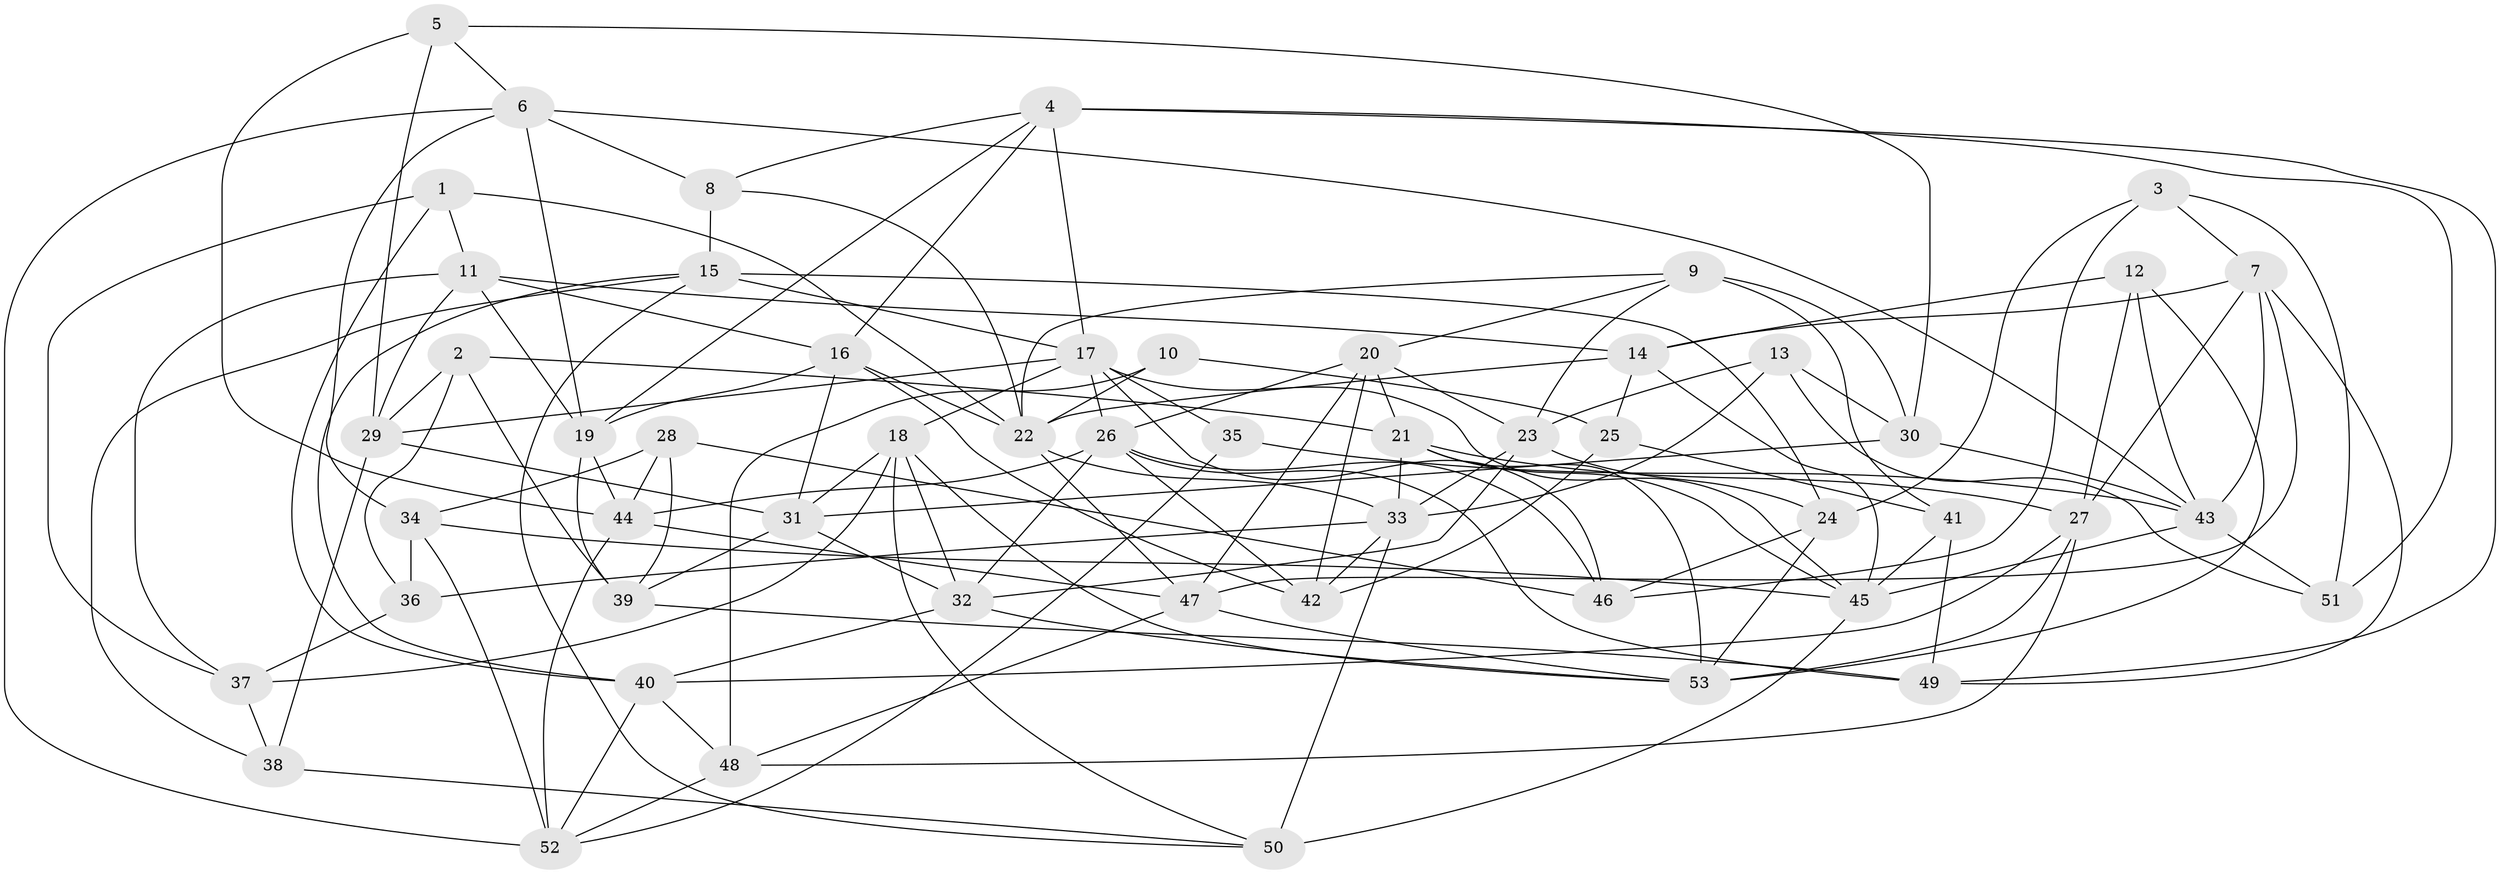 // original degree distribution, {4: 1.0}
// Generated by graph-tools (version 1.1) at 2025/03/03/09/25 03:03:10]
// undirected, 53 vertices, 142 edges
graph export_dot {
graph [start="1"]
  node [color=gray90,style=filled];
  1;
  2;
  3;
  4;
  5;
  6;
  7;
  8;
  9;
  10;
  11;
  12;
  13;
  14;
  15;
  16;
  17;
  18;
  19;
  20;
  21;
  22;
  23;
  24;
  25;
  26;
  27;
  28;
  29;
  30;
  31;
  32;
  33;
  34;
  35;
  36;
  37;
  38;
  39;
  40;
  41;
  42;
  43;
  44;
  45;
  46;
  47;
  48;
  49;
  50;
  51;
  52;
  53;
  1 -- 11 [weight=1.0];
  1 -- 22 [weight=1.0];
  1 -- 37 [weight=1.0];
  1 -- 40 [weight=1.0];
  2 -- 21 [weight=1.0];
  2 -- 29 [weight=1.0];
  2 -- 36 [weight=1.0];
  2 -- 39 [weight=1.0];
  3 -- 7 [weight=1.0];
  3 -- 24 [weight=1.0];
  3 -- 46 [weight=1.0];
  3 -- 51 [weight=1.0];
  4 -- 8 [weight=1.0];
  4 -- 16 [weight=1.0];
  4 -- 17 [weight=1.0];
  4 -- 19 [weight=1.0];
  4 -- 49 [weight=1.0];
  4 -- 51 [weight=1.0];
  5 -- 6 [weight=1.0];
  5 -- 29 [weight=1.0];
  5 -- 30 [weight=1.0];
  5 -- 44 [weight=1.0];
  6 -- 8 [weight=1.0];
  6 -- 19 [weight=1.0];
  6 -- 34 [weight=1.0];
  6 -- 43 [weight=1.0];
  6 -- 52 [weight=1.0];
  7 -- 14 [weight=1.0];
  7 -- 27 [weight=1.0];
  7 -- 43 [weight=1.0];
  7 -- 47 [weight=1.0];
  7 -- 49 [weight=1.0];
  8 -- 15 [weight=1.0];
  8 -- 22 [weight=1.0];
  9 -- 20 [weight=1.0];
  9 -- 22 [weight=1.0];
  9 -- 23 [weight=1.0];
  9 -- 30 [weight=2.0];
  9 -- 41 [weight=1.0];
  10 -- 22 [weight=1.0];
  10 -- 25 [weight=1.0];
  10 -- 48 [weight=2.0];
  11 -- 14 [weight=1.0];
  11 -- 16 [weight=1.0];
  11 -- 19 [weight=1.0];
  11 -- 29 [weight=1.0];
  11 -- 37 [weight=1.0];
  12 -- 14 [weight=1.0];
  12 -- 27 [weight=1.0];
  12 -- 43 [weight=1.0];
  12 -- 53 [weight=1.0];
  13 -- 23 [weight=1.0];
  13 -- 30 [weight=1.0];
  13 -- 33 [weight=1.0];
  13 -- 51 [weight=1.0];
  14 -- 22 [weight=1.0];
  14 -- 25 [weight=1.0];
  14 -- 45 [weight=1.0];
  15 -- 17 [weight=1.0];
  15 -- 24 [weight=1.0];
  15 -- 38 [weight=1.0];
  15 -- 40 [weight=1.0];
  15 -- 50 [weight=1.0];
  16 -- 19 [weight=1.0];
  16 -- 22 [weight=1.0];
  16 -- 31 [weight=1.0];
  16 -- 42 [weight=1.0];
  17 -- 18 [weight=1.0];
  17 -- 26 [weight=1.0];
  17 -- 29 [weight=1.0];
  17 -- 35 [weight=1.0];
  17 -- 45 [weight=1.0];
  17 -- 46 [weight=1.0];
  18 -- 31 [weight=1.0];
  18 -- 32 [weight=1.0];
  18 -- 37 [weight=1.0];
  18 -- 50 [weight=1.0];
  18 -- 53 [weight=1.0];
  19 -- 39 [weight=1.0];
  19 -- 44 [weight=1.0];
  20 -- 21 [weight=1.0];
  20 -- 23 [weight=1.0];
  20 -- 26 [weight=1.0];
  20 -- 42 [weight=1.0];
  20 -- 47 [weight=1.0];
  21 -- 27 [weight=1.0];
  21 -- 33 [weight=1.0];
  21 -- 45 [weight=1.0];
  21 -- 53 [weight=1.0];
  22 -- 33 [weight=1.0];
  22 -- 47 [weight=1.0];
  23 -- 24 [weight=1.0];
  23 -- 32 [weight=1.0];
  23 -- 33 [weight=1.0];
  24 -- 46 [weight=1.0];
  24 -- 53 [weight=2.0];
  25 -- 41 [weight=2.0];
  25 -- 42 [weight=2.0];
  26 -- 32 [weight=1.0];
  26 -- 42 [weight=1.0];
  26 -- 44 [weight=1.0];
  26 -- 46 [weight=2.0];
  26 -- 49 [weight=1.0];
  27 -- 40 [weight=1.0];
  27 -- 48 [weight=1.0];
  27 -- 53 [weight=1.0];
  28 -- 34 [weight=1.0];
  28 -- 39 [weight=1.0];
  28 -- 44 [weight=1.0];
  28 -- 46 [weight=1.0];
  29 -- 31 [weight=1.0];
  29 -- 38 [weight=1.0];
  30 -- 31 [weight=1.0];
  30 -- 43 [weight=1.0];
  31 -- 32 [weight=1.0];
  31 -- 39 [weight=1.0];
  32 -- 40 [weight=1.0];
  32 -- 53 [weight=1.0];
  33 -- 36 [weight=1.0];
  33 -- 42 [weight=1.0];
  33 -- 50 [weight=2.0];
  34 -- 36 [weight=2.0];
  34 -- 45 [weight=1.0];
  34 -- 52 [weight=1.0];
  35 -- 43 [weight=2.0];
  35 -- 52 [weight=1.0];
  36 -- 37 [weight=2.0];
  37 -- 38 [weight=1.0];
  38 -- 50 [weight=1.0];
  39 -- 49 [weight=2.0];
  40 -- 48 [weight=1.0];
  40 -- 52 [weight=1.0];
  41 -- 45 [weight=2.0];
  41 -- 49 [weight=1.0];
  43 -- 45 [weight=1.0];
  43 -- 51 [weight=3.0];
  44 -- 47 [weight=1.0];
  44 -- 52 [weight=1.0];
  45 -- 50 [weight=1.0];
  47 -- 48 [weight=1.0];
  47 -- 53 [weight=1.0];
  48 -- 52 [weight=1.0];
}
